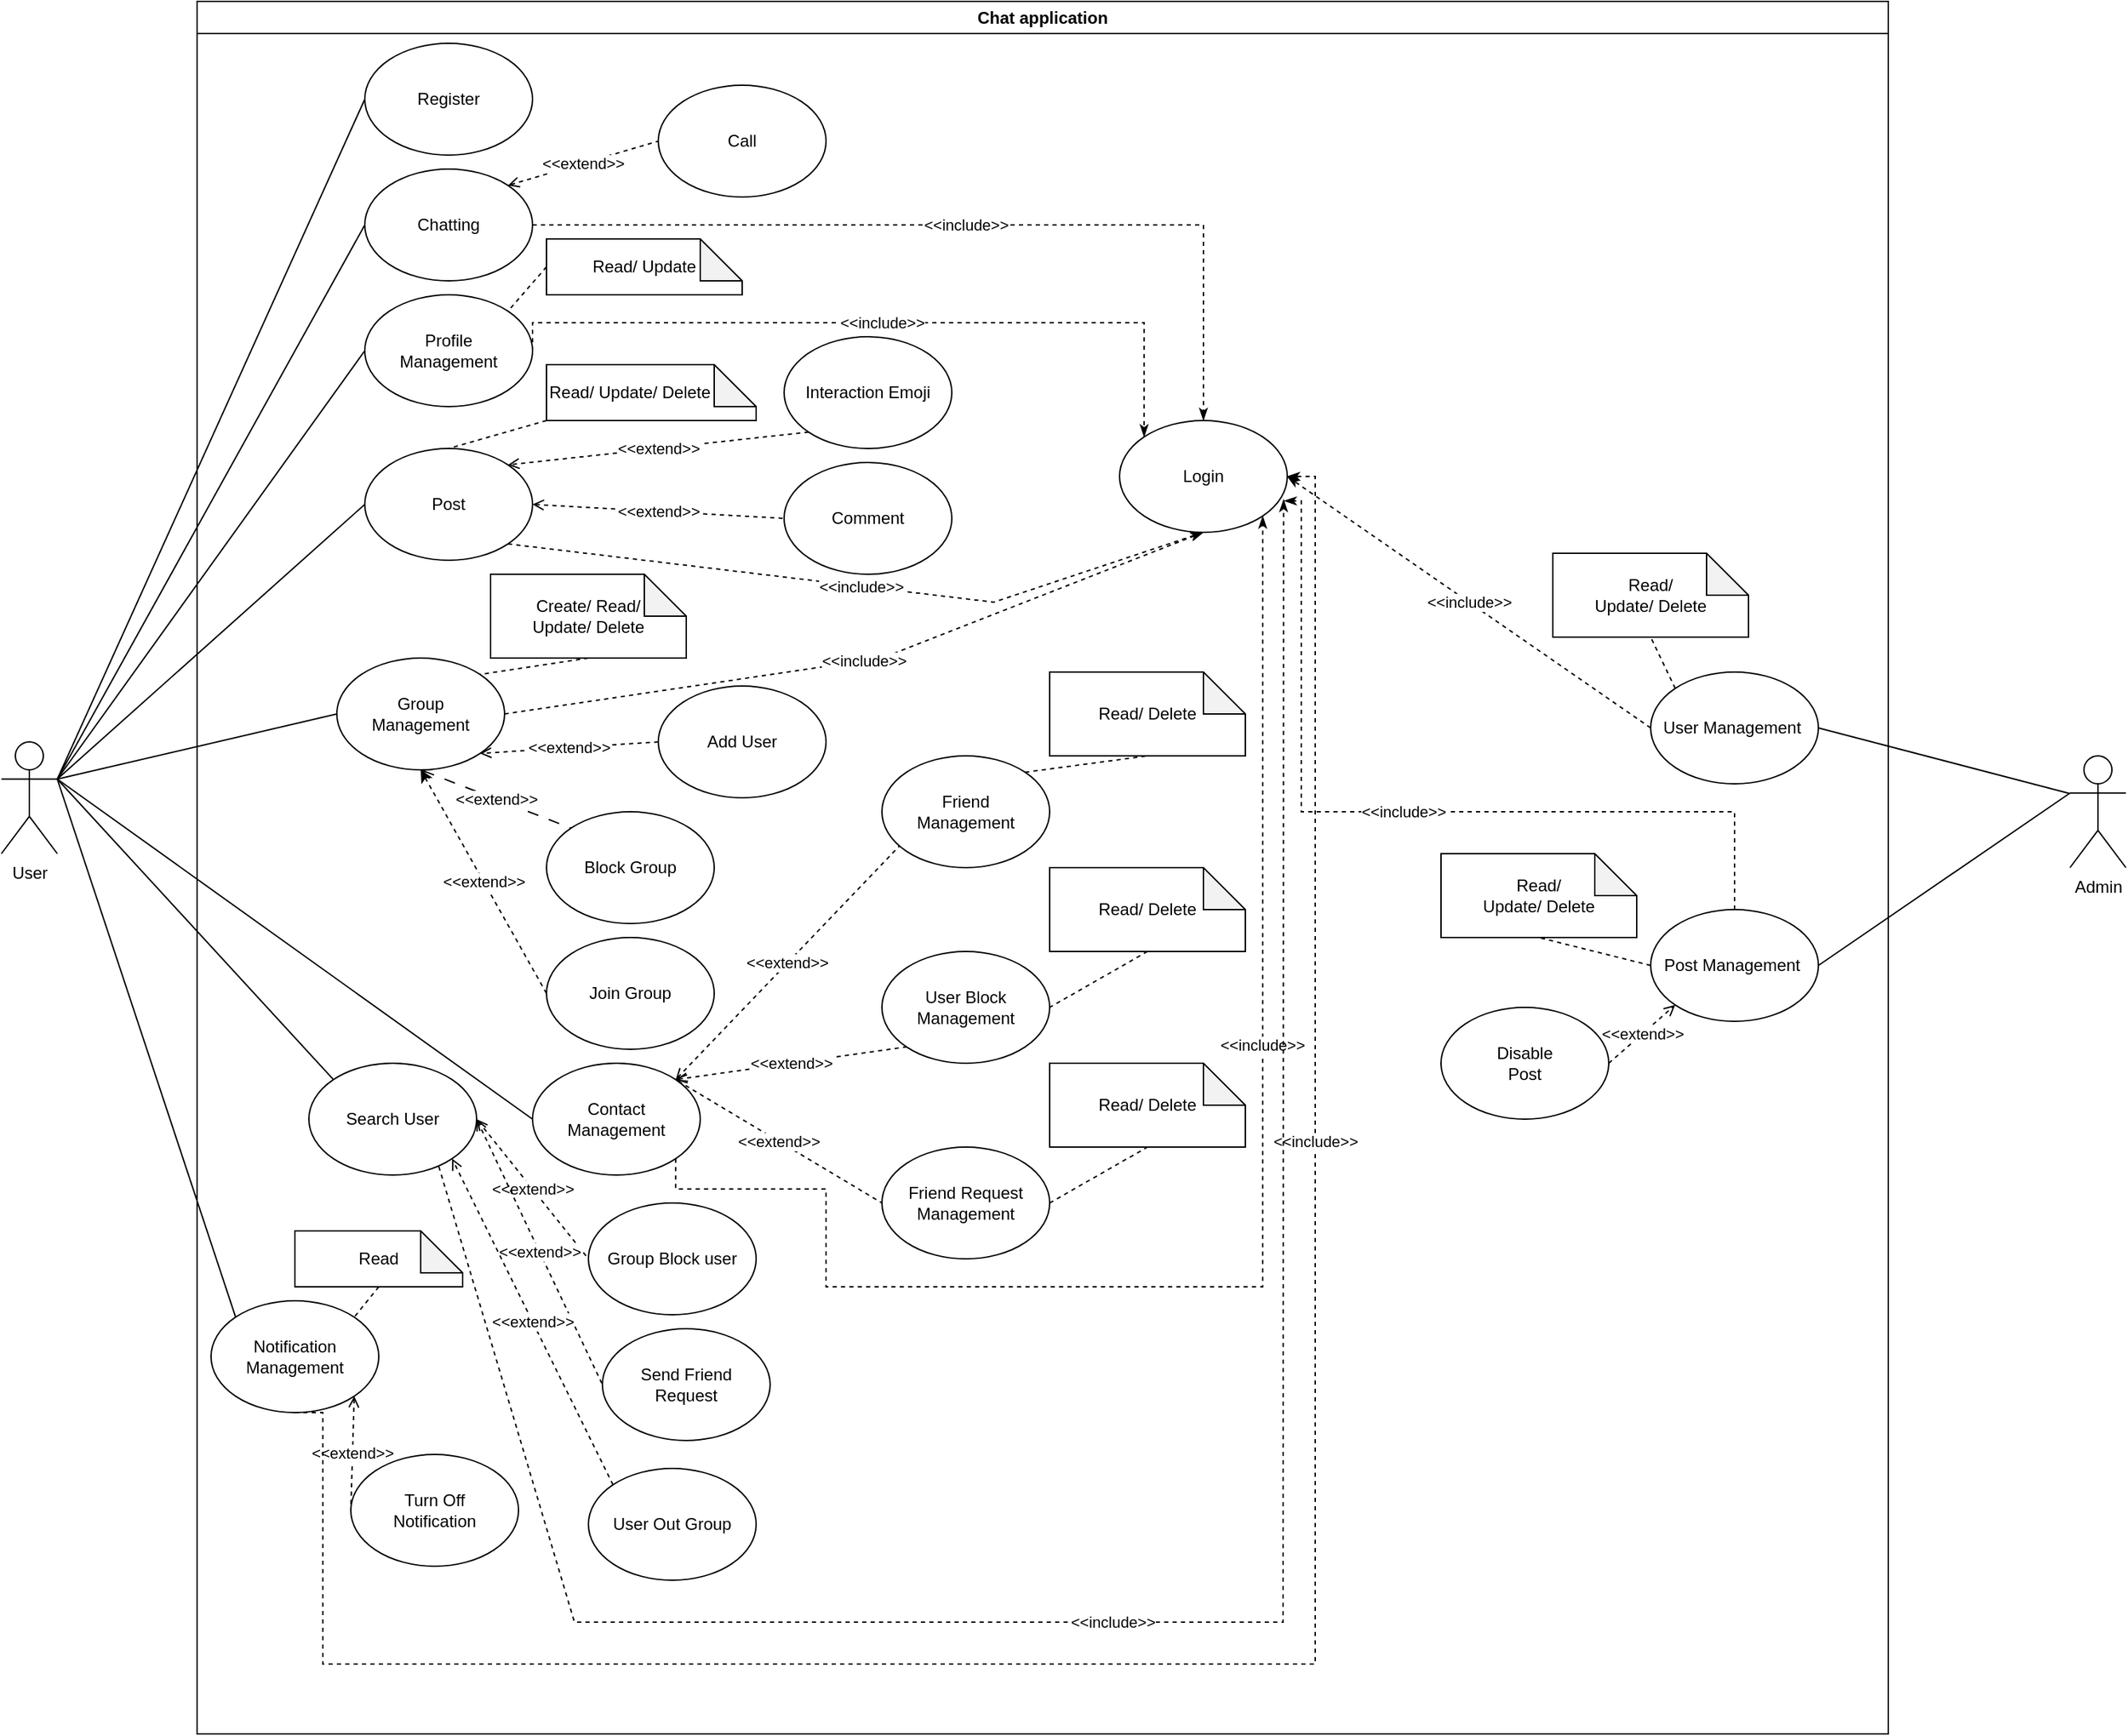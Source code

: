 <mxfile version="24.4.13" type="google" pages="2">
  <diagram name="Page-1" id="Ml2--7Mu3W2QimChdIFb">
    <mxGraphModel grid="1" page="1" gridSize="10" guides="1" tooltips="1" connect="1" arrows="1" fold="1" pageScale="1" pageWidth="1100" pageHeight="850" math="0" shadow="0">
      <root>
        <mxCell id="0" />
        <mxCell id="1" parent="0" />
        <mxCell id="SbagXuu2np0MPi9SbU4o-1" value="Chat application" style="swimlane;whiteSpace=wrap;html=1;" vertex="1" parent="1">
          <mxGeometry x="150" width="1210" height="1240" as="geometry" />
        </mxCell>
        <mxCell id="SbagXuu2np0MPi9SbU4o-50" value="&amp;lt;&amp;lt;include&amp;gt;&amp;gt;" style="edgeStyle=orthogonalEdgeStyle;rounded=0;orthogonalLoop=1;jettySize=auto;html=1;exitX=1;exitY=0.5;exitDx=0;exitDy=0;entryX=0.5;entryY=0;entryDx=0;entryDy=0;endArrow=classicThin;endFill=1;dashed=1;" edge="1" parent="SbagXuu2np0MPi9SbU4o-1" source="SbagXuu2np0MPi9SbU4o-21" target="SbagXuu2np0MPi9SbU4o-22">
          <mxGeometry relative="1" as="geometry">
            <Array as="points">
              <mxPoint x="720" y="160" />
            </Array>
          </mxGeometry>
        </mxCell>
        <mxCell id="hNtI-ByKM4GzrUsuOYWx-9" value="&amp;lt;&amp;lt;extend&amp;gt;&amp;gt;" style="rounded=0;orthogonalLoop=1;jettySize=auto;html=1;exitX=1;exitY=0;exitDx=0;exitDy=0;entryX=0;entryY=0.5;entryDx=0;entryDy=0;dashed=1;startArrow=open;startFill=0;endArrow=none;endFill=0;" edge="1" parent="SbagXuu2np0MPi9SbU4o-1" source="SbagXuu2np0MPi9SbU4o-21" target="hNtI-ByKM4GzrUsuOYWx-8">
          <mxGeometry relative="1" as="geometry" />
        </mxCell>
        <mxCell id="SbagXuu2np0MPi9SbU4o-21" value="Chatting" style="ellipse;whiteSpace=wrap;html=1;" vertex="1" parent="SbagXuu2np0MPi9SbU4o-1">
          <mxGeometry x="120" y="120" width="120" height="80" as="geometry" />
        </mxCell>
        <mxCell id="SbagXuu2np0MPi9SbU4o-22" value="Login" style="ellipse;whiteSpace=wrap;html=1;" vertex="1" parent="SbagXuu2np0MPi9SbU4o-1">
          <mxGeometry x="660" y="300" width="120" height="80" as="geometry" />
        </mxCell>
        <mxCell id="SbagXuu2np0MPi9SbU4o-23" value="Send Friend&lt;div&gt;Request&lt;/div&gt;" style="ellipse;whiteSpace=wrap;html=1;" vertex="1" parent="SbagXuu2np0MPi9SbU4o-1">
          <mxGeometry x="290" y="950" width="120" height="80" as="geometry" />
        </mxCell>
        <mxCell id="SbagXuu2np0MPi9SbU4o-25" value="Register" style="ellipse;whiteSpace=wrap;html=1;" vertex="1" parent="SbagXuu2np0MPi9SbU4o-1">
          <mxGeometry x="120" y="30" width="120" height="80" as="geometry" />
        </mxCell>
        <mxCell id="SbagXuu2np0MPi9SbU4o-35" value="&amp;lt;&amp;lt;extend&amp;gt;&amp;gt;" style="rounded=0;orthogonalLoop=1;jettySize=auto;html=1;exitX=1;exitY=0.5;exitDx=0;exitDy=0;entryX=0;entryY=0.5;entryDx=0;entryDy=0;startArrow=open;startFill=0;endArrow=none;endFill=0;dashed=1;" edge="1" parent="SbagXuu2np0MPi9SbU4o-1" source="SbagXuu2np0MPi9SbU4o-26" target="SbagXuu2np0MPi9SbU4o-27">
          <mxGeometry relative="1" as="geometry" />
        </mxCell>
        <mxCell id="SbagXuu2np0MPi9SbU4o-49" value="&amp;lt;&amp;lt;include&amp;gt;&amp;gt;" style="rounded=0;orthogonalLoop=1;jettySize=auto;html=1;exitX=1;exitY=1;exitDx=0;exitDy=0;entryX=0.5;entryY=1;entryDx=0;entryDy=0;endArrow=classicThin;endFill=1;dashed=1;" edge="1" parent="SbagXuu2np0MPi9SbU4o-1" source="SbagXuu2np0MPi9SbU4o-26" target="SbagXuu2np0MPi9SbU4o-22">
          <mxGeometry relative="1" as="geometry">
            <Array as="points">
              <mxPoint x="570" y="430" />
            </Array>
          </mxGeometry>
        </mxCell>
        <mxCell id="SbagXuu2np0MPi9SbU4o-26" value="Post" style="ellipse;whiteSpace=wrap;html=1;" vertex="1" parent="SbagXuu2np0MPi9SbU4o-1">
          <mxGeometry x="120" y="320" width="120" height="80" as="geometry" />
        </mxCell>
        <mxCell id="SbagXuu2np0MPi9SbU4o-27" value="Comment" style="ellipse;whiteSpace=wrap;html=1;" vertex="1" parent="SbagXuu2np0MPi9SbU4o-1">
          <mxGeometry x="420" y="330" width="120" height="80" as="geometry" />
        </mxCell>
        <mxCell id="SbagXuu2np0MPi9SbU4o-28" value="Group Block user" style="ellipse;whiteSpace=wrap;html=1;" vertex="1" parent="SbagXuu2np0MPi9SbU4o-1">
          <mxGeometry x="280" y="860" width="120" height="80" as="geometry" />
        </mxCell>
        <mxCell id="SbagXuu2np0MPi9SbU4o-36" value="&amp;lt;&amp;lt;extend&amp;gt;&amp;gt;" style="rounded=0;orthogonalLoop=1;jettySize=auto;html=1;exitX=1;exitY=0.5;exitDx=0;exitDy=0;entryX=0;entryY=0.5;entryDx=0;entryDy=0;endArrow=none;endFill=0;startArrow=open;startFill=0;dashed=1;" edge="1" parent="SbagXuu2np0MPi9SbU4o-1" source="SbagXuu2np0MPi9SbU4o-53" target="SbagXuu2np0MPi9SbU4o-28">
          <mxGeometry relative="1" as="geometry" />
        </mxCell>
        <mxCell id="SbagXuu2np0MPi9SbU4o-37" value="&amp;lt;&amp;lt;extend&amp;gt;&amp;gt;" style="rounded=0;orthogonalLoop=1;jettySize=auto;html=1;exitX=1;exitY=0.5;exitDx=0;exitDy=0;entryX=0;entryY=0.5;entryDx=0;entryDy=0;endArrow=none;endFill=0;dashed=1;startArrow=open;startFill=0;" edge="1" parent="SbagXuu2np0MPi9SbU4o-1" source="SbagXuu2np0MPi9SbU4o-53" target="SbagXuu2np0MPi9SbU4o-23">
          <mxGeometry relative="1" as="geometry" />
        </mxCell>
        <mxCell id="hNtI-ByKM4GzrUsuOYWx-21" value="&amp;lt;&amp;lt;extend&amp;gt;&amp;gt;" style="rounded=0;orthogonalLoop=1;jettySize=auto;html=1;exitX=1;exitY=0;exitDx=0;exitDy=0;entryX=0;entryY=0.5;entryDx=0;entryDy=0;dashed=1;endArrow=none;endFill=0;startArrow=open;startFill=0;" edge="1" parent="SbagXuu2np0MPi9SbU4o-1" source="SbagXuu2np0MPi9SbU4o-29" target="hNtI-ByKM4GzrUsuOYWx-2">
          <mxGeometry relative="1" as="geometry" />
        </mxCell>
        <mxCell id="hNtI-ByKM4GzrUsuOYWx-22" value="&amp;lt;&amp;lt;extend&amp;gt;&amp;gt;" style="rounded=0;orthogonalLoop=1;jettySize=auto;html=1;exitX=1;exitY=0;exitDx=0;exitDy=0;entryX=0;entryY=1;entryDx=0;entryDy=0;endArrow=none;endFill=0;dashed=1;startArrow=open;startFill=0;" edge="1" parent="SbagXuu2np0MPi9SbU4o-1" source="SbagXuu2np0MPi9SbU4o-29" target="hNtI-ByKM4GzrUsuOYWx-3">
          <mxGeometry relative="1" as="geometry" />
        </mxCell>
        <mxCell id="hNtI-ByKM4GzrUsuOYWx-37" value="&amp;lt;&amp;lt;include&amp;gt;&amp;gt;" style="edgeStyle=orthogonalEdgeStyle;rounded=0;orthogonalLoop=1;jettySize=auto;html=1;exitX=1;exitY=1;exitDx=0;exitDy=0;entryX=1;entryY=1;entryDx=0;entryDy=0;dashed=1;endArrow=classicThin;endFill=1;" edge="1" parent="SbagXuu2np0MPi9SbU4o-1" source="SbagXuu2np0MPi9SbU4o-29" target="SbagXuu2np0MPi9SbU4o-22">
          <mxGeometry x="0.287" relative="1" as="geometry">
            <Array as="points">
              <mxPoint x="342" y="850" />
              <mxPoint x="450" y="850" />
              <mxPoint x="450" y="920" />
              <mxPoint x="762" y="920" />
            </Array>
            <mxPoint as="offset" />
          </mxGeometry>
        </mxCell>
        <mxCell id="SbagXuu2np0MPi9SbU4o-29" value="Contact&lt;div&gt;Management&lt;/div&gt;" style="ellipse;whiteSpace=wrap;html=1;" vertex="1" parent="SbagXuu2np0MPi9SbU4o-1">
          <mxGeometry x="240" y="760" width="120" height="80" as="geometry" />
        </mxCell>
        <mxCell id="SbagXuu2np0MPi9SbU4o-39" value="&amp;lt;&amp;lt;extend&amp;gt;&amp;gt;" style="rounded=0;orthogonalLoop=1;jettySize=auto;html=1;exitX=0;exitY=1;exitDx=0;exitDy=0;entryX=1;entryY=0;entryDx=0;entryDy=0;startArrow=none;startFill=0;endArrow=open;endFill=0;dashed=1;" edge="1" parent="SbagXuu2np0MPi9SbU4o-1" source="SbagXuu2np0MPi9SbU4o-38" target="SbagXuu2np0MPi9SbU4o-26">
          <mxGeometry relative="1" as="geometry" />
        </mxCell>
        <mxCell id="SbagXuu2np0MPi9SbU4o-38" value="Interaction Emoji" style="ellipse;whiteSpace=wrap;html=1;" vertex="1" parent="SbagXuu2np0MPi9SbU4o-1">
          <mxGeometry x="420" y="240" width="120" height="80" as="geometry" />
        </mxCell>
        <mxCell id="SbagXuu2np0MPi9SbU4o-51" value="&amp;lt;&amp;lt;include&amp;gt;&amp;gt;" style="edgeStyle=orthogonalEdgeStyle;rounded=0;orthogonalLoop=1;jettySize=auto;html=1;exitX=1;exitY=0.5;exitDx=0;exitDy=0;entryX=0;entryY=0;entryDx=0;entryDy=0;dashed=1;endArrow=classicThin;endFill=1;" edge="1" parent="SbagXuu2np0MPi9SbU4o-1" source="SbagXuu2np0MPi9SbU4o-42" target="SbagXuu2np0MPi9SbU4o-22">
          <mxGeometry relative="1" as="geometry">
            <Array as="points">
              <mxPoint x="240" y="230" />
              <mxPoint x="678" y="230" />
            </Array>
          </mxGeometry>
        </mxCell>
        <mxCell id="SbagXuu2np0MPi9SbU4o-42" value="&lt;div&gt;Profile&lt;/div&gt;&lt;div&gt;Management&lt;/div&gt;" style="ellipse;whiteSpace=wrap;html=1;" vertex="1" parent="SbagXuu2np0MPi9SbU4o-1">
          <mxGeometry x="120" y="210" width="120" height="80" as="geometry" />
        </mxCell>
        <mxCell id="SbagXuu2np0MPi9SbU4o-53" value="Search User" style="ellipse;whiteSpace=wrap;html=1;" vertex="1" parent="SbagXuu2np0MPi9SbU4o-1">
          <mxGeometry x="80" y="760" width="120" height="80" as="geometry" />
        </mxCell>
        <mxCell id="SbagXuu2np0MPi9SbU4o-68" value="&amp;lt;&amp;lt;extend&amp;gt;&amp;gt;" style="rounded=0;orthogonalLoop=1;jettySize=auto;html=1;exitX=0.5;exitY=1;exitDx=0;exitDy=0;entryX=0;entryY=0;entryDx=0;entryDy=0;dashed=1;dashPattern=8 8;endArrow=none;endFill=0;startArrow=open;startFill=0;" edge="1" parent="SbagXuu2np0MPi9SbU4o-1" source="SbagXuu2np0MPi9SbU4o-62" target="SbagXuu2np0MPi9SbU4o-65">
          <mxGeometry relative="1" as="geometry" />
        </mxCell>
        <mxCell id="hNtI-ByKM4GzrUsuOYWx-36" value="&amp;lt;&amp;lt;include&amp;gt;&amp;gt;" style="rounded=0;orthogonalLoop=1;jettySize=auto;html=1;exitX=1;exitY=0.5;exitDx=0;exitDy=0;entryX=0.5;entryY=1;entryDx=0;entryDy=0;dashed=1;endArrow=classicThin;endFill=1;" edge="1" parent="SbagXuu2np0MPi9SbU4o-1" source="SbagXuu2np0MPi9SbU4o-62" target="SbagXuu2np0MPi9SbU4o-22">
          <mxGeometry relative="1" as="geometry">
            <Array as="points">
              <mxPoint x="490" y="470" />
            </Array>
          </mxGeometry>
        </mxCell>
        <mxCell id="SbagXuu2np0MPi9SbU4o-62" value="Group&lt;div&gt;Management&lt;/div&gt;" style="ellipse;whiteSpace=wrap;html=1;" vertex="1" parent="SbagXuu2np0MPi9SbU4o-1">
          <mxGeometry x="100" y="470" width="120" height="80" as="geometry" />
        </mxCell>
        <mxCell id="SbagXuu2np0MPi9SbU4o-65" value="Block Group" style="ellipse;whiteSpace=wrap;html=1;" vertex="1" parent="SbagXuu2np0MPi9SbU4o-1">
          <mxGeometry x="250" y="580" width="120" height="80" as="geometry" />
        </mxCell>
        <mxCell id="hNtI-ByKM4GzrUsuOYWx-1" value="Friend&lt;div&gt;Management&lt;/div&gt;" style="ellipse;whiteSpace=wrap;html=1;" vertex="1" parent="SbagXuu2np0MPi9SbU4o-1">
          <mxGeometry x="490" y="540" width="120" height="80" as="geometry" />
        </mxCell>
        <mxCell id="hNtI-ByKM4GzrUsuOYWx-2" value="Friend Request&lt;div&gt;Management&lt;/div&gt;" style="ellipse;whiteSpace=wrap;html=1;" vertex="1" parent="SbagXuu2np0MPi9SbU4o-1">
          <mxGeometry x="490" y="820" width="120" height="80" as="geometry" />
        </mxCell>
        <mxCell id="hNtI-ByKM4GzrUsuOYWx-3" value="User Block&lt;div&gt;Management&lt;/div&gt;" style="ellipse;whiteSpace=wrap;html=1;" vertex="1" parent="SbagXuu2np0MPi9SbU4o-1">
          <mxGeometry x="490" y="680" width="120" height="80" as="geometry" />
        </mxCell>
        <mxCell id="hNtI-ByKM4GzrUsuOYWx-5" value="&amp;lt;&amp;lt;extend&amp;gt;&amp;gt;" style="rounded=0;orthogonalLoop=1;jettySize=auto;html=1;exitX=0;exitY=0.5;exitDx=0;exitDy=0;entryX=1;entryY=1;entryDx=0;entryDy=0;endArrow=open;endFill=0;dashed=1;" edge="1" parent="SbagXuu2np0MPi9SbU4o-1" source="hNtI-ByKM4GzrUsuOYWx-4" target="SbagXuu2np0MPi9SbU4o-62">
          <mxGeometry relative="1" as="geometry" />
        </mxCell>
        <mxCell id="hNtI-ByKM4GzrUsuOYWx-4" value="Add User" style="ellipse;whiteSpace=wrap;html=1;" vertex="1" parent="SbagXuu2np0MPi9SbU4o-1">
          <mxGeometry x="330" y="490" width="120" height="80" as="geometry" />
        </mxCell>
        <mxCell id="hNtI-ByKM4GzrUsuOYWx-7" style="rounded=0;orthogonalLoop=1;jettySize=auto;html=1;exitX=0.5;exitY=1;exitDx=0;exitDy=0;exitPerimeter=0;entryX=1;entryY=0;entryDx=0;entryDy=0;endArrow=none;endFill=0;dashed=1;" edge="1" parent="SbagXuu2np0MPi9SbU4o-1" source="hNtI-ByKM4GzrUsuOYWx-6" target="SbagXuu2np0MPi9SbU4o-62">
          <mxGeometry relative="1" as="geometry" />
        </mxCell>
        <mxCell id="hNtI-ByKM4GzrUsuOYWx-6" value="Create/ Read/&lt;div&gt;Update/ Delete&lt;/div&gt;" style="shape=note;whiteSpace=wrap;html=1;backgroundOutline=1;darkOpacity=0.05;" vertex="1" parent="SbagXuu2np0MPi9SbU4o-1">
          <mxGeometry x="210" y="410" width="140" height="60" as="geometry" />
        </mxCell>
        <mxCell id="hNtI-ByKM4GzrUsuOYWx-8" value="Call" style="ellipse;whiteSpace=wrap;html=1;" vertex="1" parent="SbagXuu2np0MPi9SbU4o-1">
          <mxGeometry x="330" y="60" width="120" height="80" as="geometry" />
        </mxCell>
        <mxCell id="hNtI-ByKM4GzrUsuOYWx-11" value="&amp;lt;&amp;lt;extend&amp;gt;&amp;gt;" style="rounded=0;orthogonalLoop=1;jettySize=auto;html=1;exitX=0;exitY=0.5;exitDx=0;exitDy=0;entryX=0.5;entryY=1;entryDx=0;entryDy=0;dashed=1;" edge="1" parent="SbagXuu2np0MPi9SbU4o-1" source="hNtI-ByKM4GzrUsuOYWx-10" target="SbagXuu2np0MPi9SbU4o-62">
          <mxGeometry relative="1" as="geometry" />
        </mxCell>
        <mxCell id="hNtI-ByKM4GzrUsuOYWx-10" value="Join Group" style="ellipse;whiteSpace=wrap;html=1;" vertex="1" parent="SbagXuu2np0MPi9SbU4o-1">
          <mxGeometry x="250" y="670" width="120" height="80" as="geometry" />
        </mxCell>
        <mxCell id="hNtI-ByKM4GzrUsuOYWx-25" value="&amp;lt;&amp;lt;extend&amp;gt;&amp;gt;" style="rounded=0;orthogonalLoop=1;jettySize=auto;html=1;exitX=1;exitY=1;exitDx=0;exitDy=0;entryX=0;entryY=0.5;entryDx=0;entryDy=0;dashed=1;endArrow=none;endFill=0;startArrow=open;startFill=0;" edge="1" parent="SbagXuu2np0MPi9SbU4o-1" source="hNtI-ByKM4GzrUsuOYWx-14" target="hNtI-ByKM4GzrUsuOYWx-20">
          <mxGeometry relative="1" as="geometry" />
        </mxCell>
        <mxCell id="hNtI-ByKM4GzrUsuOYWx-38" value="&amp;lt;&amp;lt;include&amp;gt;&amp;gt;" style="edgeStyle=orthogonalEdgeStyle;rounded=0;orthogonalLoop=1;jettySize=auto;html=1;exitX=0.5;exitY=1;exitDx=0;exitDy=0;entryX=1;entryY=0.5;entryDx=0;entryDy=0;dashed=1;endArrow=classicThin;endFill=1;" edge="1" parent="SbagXuu2np0MPi9SbU4o-1" source="hNtI-ByKM4GzrUsuOYWx-14" target="SbagXuu2np0MPi9SbU4o-22">
          <mxGeometry x="0.443" relative="1" as="geometry">
            <Array as="points">
              <mxPoint x="90" y="1010" />
              <mxPoint x="90" y="1190" />
              <mxPoint x="800" y="1190" />
              <mxPoint x="800" y="340" />
            </Array>
            <mxPoint as="offset" />
          </mxGeometry>
        </mxCell>
        <mxCell id="hNtI-ByKM4GzrUsuOYWx-14" value="&lt;div&gt;Notification Management&lt;/div&gt;" style="ellipse;whiteSpace=wrap;html=1;" vertex="1" parent="SbagXuu2np0MPi9SbU4o-1">
          <mxGeometry x="10" y="930" width="120" height="80" as="geometry" />
        </mxCell>
        <mxCell id="hNtI-ByKM4GzrUsuOYWx-17" style="rounded=0;orthogonalLoop=1;jettySize=auto;html=1;exitX=0;exitY=1;exitDx=0;exitDy=0;exitPerimeter=0;entryX=0.5;entryY=0;entryDx=0;entryDy=0;dashed=1;endArrow=none;endFill=0;" edge="1" parent="SbagXuu2np0MPi9SbU4o-1" source="hNtI-ByKM4GzrUsuOYWx-16" target="SbagXuu2np0MPi9SbU4o-26">
          <mxGeometry relative="1" as="geometry" />
        </mxCell>
        <mxCell id="hNtI-ByKM4GzrUsuOYWx-16" value="Read/&amp;nbsp;&lt;span style=&quot;background-color: initial;&quot;&gt;Update/ Delete&lt;/span&gt;" style="shape=note;whiteSpace=wrap;html=1;backgroundOutline=1;darkOpacity=0.05;align=left;" vertex="1" parent="SbagXuu2np0MPi9SbU4o-1">
          <mxGeometry x="250" y="260" width="150" height="40" as="geometry" />
        </mxCell>
        <mxCell id="hNtI-ByKM4GzrUsuOYWx-19" style="rounded=0;orthogonalLoop=1;jettySize=auto;html=1;exitX=0;exitY=0.5;exitDx=0;exitDy=0;exitPerimeter=0;entryX=1;entryY=0;entryDx=0;entryDy=0;dashed=1;endArrow=none;endFill=0;" edge="1" parent="SbagXuu2np0MPi9SbU4o-1" source="hNtI-ByKM4GzrUsuOYWx-18" target="SbagXuu2np0MPi9SbU4o-42">
          <mxGeometry relative="1" as="geometry" />
        </mxCell>
        <mxCell id="hNtI-ByKM4GzrUsuOYWx-18" value="Read/&amp;nbsp;&lt;span style=&quot;background-color: initial;&quot;&gt;Update&lt;/span&gt;" style="shape=note;whiteSpace=wrap;html=1;backgroundOutline=1;darkOpacity=0.05;" vertex="1" parent="SbagXuu2np0MPi9SbU4o-1">
          <mxGeometry x="250" y="170" width="140" height="40" as="geometry" />
        </mxCell>
        <mxCell id="hNtI-ByKM4GzrUsuOYWx-20" value="&lt;div&gt;Turn Off&lt;/div&gt;&lt;div&gt;Notification&lt;/div&gt;" style="ellipse;whiteSpace=wrap;html=1;" vertex="1" parent="SbagXuu2np0MPi9SbU4o-1">
          <mxGeometry x="110" y="1040" width="120" height="80" as="geometry" />
        </mxCell>
        <mxCell id="hNtI-ByKM4GzrUsuOYWx-23" value="&amp;lt;&amp;lt;extend&amp;gt;&amp;gt;" style="rounded=0;orthogonalLoop=1;jettySize=auto;html=1;exitX=1;exitY=0;exitDx=0;exitDy=0;entryX=0.103;entryY=0.808;entryDx=0;entryDy=0;entryPerimeter=0;dashed=1;endArrow=none;endFill=0;startArrow=open;startFill=0;" edge="1" parent="SbagXuu2np0MPi9SbU4o-1" source="SbagXuu2np0MPi9SbU4o-29" target="hNtI-ByKM4GzrUsuOYWx-1">
          <mxGeometry relative="1" as="geometry" />
        </mxCell>
        <mxCell id="hNtI-ByKM4GzrUsuOYWx-26" style="rounded=0;orthogonalLoop=1;jettySize=auto;html=1;exitX=0.5;exitY=1;exitDx=0;exitDy=0;exitPerimeter=0;entryX=1;entryY=0;entryDx=0;entryDy=0;dashed=1;endArrow=none;endFill=0;" edge="1" parent="SbagXuu2np0MPi9SbU4o-1" source="hNtI-ByKM4GzrUsuOYWx-24" target="hNtI-ByKM4GzrUsuOYWx-14">
          <mxGeometry relative="1" as="geometry" />
        </mxCell>
        <mxCell id="hNtI-ByKM4GzrUsuOYWx-24" value="Read" style="shape=note;whiteSpace=wrap;html=1;backgroundOutline=1;darkOpacity=0.05;" vertex="1" parent="SbagXuu2np0MPi9SbU4o-1">
          <mxGeometry x="70" y="880" width="120" height="40" as="geometry" />
        </mxCell>
        <mxCell id="hNtI-ByKM4GzrUsuOYWx-28" value="Read/&amp;nbsp;&lt;span style=&quot;background-color: initial;&quot;&gt;Delete&lt;/span&gt;" style="shape=note;whiteSpace=wrap;html=1;backgroundOutline=1;darkOpacity=0.05;" vertex="1" parent="SbagXuu2np0MPi9SbU4o-1">
          <mxGeometry x="610" y="480" width="140" height="60" as="geometry" />
        </mxCell>
        <mxCell id="hNtI-ByKM4GzrUsuOYWx-29" style="rounded=0;orthogonalLoop=1;jettySize=auto;html=1;exitX=1;exitY=0;exitDx=0;exitDy=0;entryX=0.5;entryY=1;entryDx=0;entryDy=0;entryPerimeter=0;dashed=1;endArrow=none;endFill=0;" edge="1" parent="SbagXuu2np0MPi9SbU4o-1" source="hNtI-ByKM4GzrUsuOYWx-1" target="hNtI-ByKM4GzrUsuOYWx-28">
          <mxGeometry relative="1" as="geometry" />
        </mxCell>
        <mxCell id="hNtI-ByKM4GzrUsuOYWx-31" style="rounded=0;orthogonalLoop=1;jettySize=auto;html=1;exitX=0.5;exitY=1;exitDx=0;exitDy=0;exitPerimeter=0;entryX=1;entryY=0.5;entryDx=0;entryDy=0;dashed=1;endArrow=none;endFill=0;" edge="1" parent="SbagXuu2np0MPi9SbU4o-1" source="hNtI-ByKM4GzrUsuOYWx-30" target="hNtI-ByKM4GzrUsuOYWx-3">
          <mxGeometry relative="1" as="geometry" />
        </mxCell>
        <mxCell id="hNtI-ByKM4GzrUsuOYWx-30" value="Read/&amp;nbsp;&lt;span style=&quot;background-color: initial;&quot;&gt;Delete&lt;/span&gt;" style="shape=note;whiteSpace=wrap;html=1;backgroundOutline=1;darkOpacity=0.05;" vertex="1" parent="SbagXuu2np0MPi9SbU4o-1">
          <mxGeometry x="610" y="620" width="140" height="60" as="geometry" />
        </mxCell>
        <mxCell id="hNtI-ByKM4GzrUsuOYWx-32" value="Read/&amp;nbsp;&lt;span style=&quot;background-color: initial;&quot;&gt;Delete&lt;/span&gt;" style="shape=note;whiteSpace=wrap;html=1;backgroundOutline=1;darkOpacity=0.05;" vertex="1" parent="SbagXuu2np0MPi9SbU4o-1">
          <mxGeometry x="610" y="760" width="140" height="60" as="geometry" />
        </mxCell>
        <mxCell id="hNtI-ByKM4GzrUsuOYWx-33" style="rounded=0;orthogonalLoop=1;jettySize=auto;html=1;exitX=1;exitY=0.5;exitDx=0;exitDy=0;entryX=0.5;entryY=1;entryDx=0;entryDy=0;entryPerimeter=0;dashed=1;endArrow=none;endFill=0;" edge="1" parent="SbagXuu2np0MPi9SbU4o-1" source="hNtI-ByKM4GzrUsuOYWx-2" target="hNtI-ByKM4GzrUsuOYWx-32">
          <mxGeometry relative="1" as="geometry" />
        </mxCell>
        <mxCell id="hNtI-ByKM4GzrUsuOYWx-40" value="&amp;lt;&amp;lt;include&amp;gt;&amp;gt;" style="rounded=0;orthogonalLoop=1;jettySize=auto;html=1;exitX=0.775;exitY=0.925;exitDx=0;exitDy=0;entryX=0.978;entryY=0.705;entryDx=0;entryDy=0;entryPerimeter=0;elbow=vertical;dashed=1;endArrow=classicThin;endFill=1;exitPerimeter=0;" edge="1" parent="SbagXuu2np0MPi9SbU4o-1" source="SbagXuu2np0MPi9SbU4o-53" target="SbagXuu2np0MPi9SbU4o-22">
          <mxGeometry x="-0.121" relative="1" as="geometry">
            <Array as="points">
              <mxPoint x="270" y="1160" />
              <mxPoint x="777" y="1160" />
            </Array>
            <mxPoint as="offset" />
          </mxGeometry>
        </mxCell>
        <mxCell id="hNtI-ByKM4GzrUsuOYWx-54" value="&amp;lt;&amp;lt;include&amp;gt;&amp;gt;" style="rounded=0;orthogonalLoop=1;jettySize=auto;html=1;exitX=0;exitY=0.5;exitDx=0;exitDy=0;entryX=1;entryY=0.5;entryDx=0;entryDy=0;dashed=1;endArrow=classicThin;endFill=1;" edge="1" parent="SbagXuu2np0MPi9SbU4o-1" source="hNtI-ByKM4GzrUsuOYWx-43" target="SbagXuu2np0MPi9SbU4o-22">
          <mxGeometry relative="1" as="geometry" />
        </mxCell>
        <mxCell id="hNtI-ByKM4GzrUsuOYWx-43" value="User Management&amp;nbsp;" style="ellipse;whiteSpace=wrap;html=1;" vertex="1" parent="SbagXuu2np0MPi9SbU4o-1">
          <mxGeometry x="1040" y="480" width="120" height="80" as="geometry" />
        </mxCell>
        <mxCell id="hNtI-ByKM4GzrUsuOYWx-44" value="Post Management&amp;nbsp;" style="ellipse;whiteSpace=wrap;html=1;" vertex="1" parent="SbagXuu2np0MPi9SbU4o-1">
          <mxGeometry x="1040" y="650" width="120" height="80" as="geometry" />
        </mxCell>
        <mxCell id="hNtI-ByKM4GzrUsuOYWx-45" value="Read/&lt;div&gt;Update/ Delete&lt;/div&gt;" style="shape=note;whiteSpace=wrap;html=1;backgroundOutline=1;darkOpacity=0.05;" vertex="1" parent="SbagXuu2np0MPi9SbU4o-1">
          <mxGeometry x="890" y="610" width="140" height="60" as="geometry" />
        </mxCell>
        <mxCell id="hNtI-ByKM4GzrUsuOYWx-46" style="rounded=0;orthogonalLoop=1;jettySize=auto;html=1;exitX=0;exitY=0.5;exitDx=0;exitDy=0;entryX=0.5;entryY=1;entryDx=0;entryDy=0;entryPerimeter=0;dashed=1;endArrow=none;endFill=0;" edge="1" parent="SbagXuu2np0MPi9SbU4o-1" source="hNtI-ByKM4GzrUsuOYWx-44" target="hNtI-ByKM4GzrUsuOYWx-45">
          <mxGeometry relative="1" as="geometry" />
        </mxCell>
        <mxCell id="hNtI-ByKM4GzrUsuOYWx-48" value="&amp;lt;&amp;lt;extend&amp;gt;&amp;gt;" style="rounded=0;orthogonalLoop=1;jettySize=auto;html=1;exitX=1;exitY=0.5;exitDx=0;exitDy=0;entryX=0;entryY=1;entryDx=0;entryDy=0;startArrow=none;startFill=0;endArrow=open;endFill=0;dashed=1;" edge="1" parent="SbagXuu2np0MPi9SbU4o-1" source="hNtI-ByKM4GzrUsuOYWx-47" target="hNtI-ByKM4GzrUsuOYWx-44">
          <mxGeometry relative="1" as="geometry" />
        </mxCell>
        <mxCell id="hNtI-ByKM4GzrUsuOYWx-47" value="Disable&lt;div&gt;Post&lt;/div&gt;" style="ellipse;whiteSpace=wrap;html=1;" vertex="1" parent="SbagXuu2np0MPi9SbU4o-1">
          <mxGeometry x="890" y="720" width="120" height="80" as="geometry" />
        </mxCell>
        <mxCell id="hNtI-ByKM4GzrUsuOYWx-49" value="Read/&lt;div&gt;Update/ Delete&lt;/div&gt;" style="shape=note;whiteSpace=wrap;html=1;backgroundOutline=1;darkOpacity=0.05;" vertex="1" parent="SbagXuu2np0MPi9SbU4o-1">
          <mxGeometry x="970" y="395" width="140" height="60" as="geometry" />
        </mxCell>
        <mxCell id="hNtI-ByKM4GzrUsuOYWx-50" style="rounded=0;orthogonalLoop=1;jettySize=auto;html=1;exitX=0;exitY=0;exitDx=0;exitDy=0;entryX=0.5;entryY=1;entryDx=0;entryDy=0;entryPerimeter=0;endArrow=none;endFill=0;dashed=1;" edge="1" parent="SbagXuu2np0MPi9SbU4o-1" source="hNtI-ByKM4GzrUsuOYWx-43" target="hNtI-ByKM4GzrUsuOYWx-49">
          <mxGeometry relative="1" as="geometry" />
        </mxCell>
        <mxCell id="hNtI-ByKM4GzrUsuOYWx-53" value="&amp;lt;&amp;lt;include&amp;gt;&amp;gt;" style="edgeStyle=orthogonalEdgeStyle;rounded=0;orthogonalLoop=1;jettySize=auto;html=1;exitX=0.5;exitY=0;exitDx=0;exitDy=0;entryX=0.981;entryY=0.719;entryDx=0;entryDy=0;entryPerimeter=0;endArrow=classicThin;endFill=1;dashed=1;" edge="1" parent="SbagXuu2np0MPi9SbU4o-1" source="hNtI-ByKM4GzrUsuOYWx-44" target="SbagXuu2np0MPi9SbU4o-22">
          <mxGeometry relative="1" as="geometry">
            <Array as="points">
              <mxPoint x="1100" y="580" />
              <mxPoint x="790" y="580" />
              <mxPoint x="790" y="358" />
            </Array>
          </mxGeometry>
        </mxCell>
        <mxCell id="LUDOWmtmK37fSjG7q1CI-3" value="&amp;lt;&amp;lt;extend&amp;gt;&amp;gt;" style="rounded=0;orthogonalLoop=1;jettySize=auto;html=1;exitX=0;exitY=0;exitDx=0;exitDy=0;entryX=1;entryY=1;entryDx=0;entryDy=0;dashed=1;endArrow=open;endFill=0;" edge="1" parent="SbagXuu2np0MPi9SbU4o-1" source="LUDOWmtmK37fSjG7q1CI-2" target="SbagXuu2np0MPi9SbU4o-53">
          <mxGeometry relative="1" as="geometry" />
        </mxCell>
        <mxCell id="LUDOWmtmK37fSjG7q1CI-2" value="User Out Group" style="ellipse;whiteSpace=wrap;html=1;" vertex="1" parent="SbagXuu2np0MPi9SbU4o-1">
          <mxGeometry x="280" y="1050" width="120" height="80" as="geometry" />
        </mxCell>
        <mxCell id="SbagXuu2np0MPi9SbU4o-30" style="rounded=0;orthogonalLoop=1;jettySize=auto;html=1;exitX=1;exitY=0.333;exitDx=0;exitDy=0;exitPerimeter=0;entryX=0;entryY=0.5;entryDx=0;entryDy=0;endArrow=none;endFill=0;" edge="1" parent="1" source="SbagXuu2np0MPi9SbU4o-2" target="SbagXuu2np0MPi9SbU4o-25">
          <mxGeometry relative="1" as="geometry" />
        </mxCell>
        <mxCell id="SbagXuu2np0MPi9SbU4o-31" style="rounded=0;orthogonalLoop=1;jettySize=auto;html=1;exitX=1;exitY=0.333;exitDx=0;exitDy=0;exitPerimeter=0;entryX=0;entryY=0.5;entryDx=0;entryDy=0;endArrow=none;endFill=0;" edge="1" parent="1" source="SbagXuu2np0MPi9SbU4o-2" target="SbagXuu2np0MPi9SbU4o-21">
          <mxGeometry relative="1" as="geometry" />
        </mxCell>
        <mxCell id="SbagXuu2np0MPi9SbU4o-32" style="rounded=0;orthogonalLoop=1;jettySize=auto;html=1;exitX=1;exitY=0.333;exitDx=0;exitDy=0;exitPerimeter=0;entryX=0;entryY=0.5;entryDx=0;entryDy=0;endArrow=none;endFill=0;" edge="1" parent="1" source="SbagXuu2np0MPi9SbU4o-2" target="SbagXuu2np0MPi9SbU4o-26">
          <mxGeometry relative="1" as="geometry" />
        </mxCell>
        <mxCell id="SbagXuu2np0MPi9SbU4o-34" style="rounded=0;orthogonalLoop=1;jettySize=auto;html=1;exitX=1;exitY=0.333;exitDx=0;exitDy=0;exitPerimeter=0;entryX=0;entryY=0.5;entryDx=0;entryDy=0;endArrow=none;endFill=0;" edge="1" parent="1" source="SbagXuu2np0MPi9SbU4o-2" target="SbagXuu2np0MPi9SbU4o-29">
          <mxGeometry relative="1" as="geometry" />
        </mxCell>
        <mxCell id="SbagXuu2np0MPi9SbU4o-43" style="rounded=0;orthogonalLoop=1;jettySize=auto;html=1;exitX=1;exitY=0.333;exitDx=0;exitDy=0;exitPerimeter=0;entryX=0;entryY=0.5;entryDx=0;entryDy=0;endArrow=none;endFill=0;" edge="1" parent="1" source="SbagXuu2np0MPi9SbU4o-2" target="SbagXuu2np0MPi9SbU4o-42">
          <mxGeometry relative="1" as="geometry" />
        </mxCell>
        <mxCell id="SbagXuu2np0MPi9SbU4o-69" style="rounded=0;orthogonalLoop=1;jettySize=auto;html=1;exitX=1;exitY=0.333;exitDx=0;exitDy=0;exitPerimeter=0;entryX=0;entryY=0.5;entryDx=0;entryDy=0;endArrow=none;endFill=0;" edge="1" parent="1" source="SbagXuu2np0MPi9SbU4o-2" target="SbagXuu2np0MPi9SbU4o-62">
          <mxGeometry relative="1" as="geometry" />
        </mxCell>
        <mxCell id="SbagXuu2np0MPi9SbU4o-2" value="User" style="shape=umlActor;verticalLabelPosition=bottom;verticalAlign=top;html=1;outlineConnect=0;" vertex="1" parent="1">
          <mxGeometry x="10" y="530" width="40" height="80" as="geometry" />
        </mxCell>
        <mxCell id="hNtI-ByKM4GzrUsuOYWx-27" style="rounded=0;orthogonalLoop=1;jettySize=auto;html=1;exitX=0;exitY=0;exitDx=0;exitDy=0;entryX=1;entryY=0.333;entryDx=0;entryDy=0;entryPerimeter=0;endArrow=none;endFill=0;" edge="1" parent="1" source="hNtI-ByKM4GzrUsuOYWx-14" target="SbagXuu2np0MPi9SbU4o-2">
          <mxGeometry relative="1" as="geometry" />
        </mxCell>
        <mxCell id="hNtI-ByKM4GzrUsuOYWx-39" style="rounded=0;orthogonalLoop=1;jettySize=auto;html=1;exitX=0;exitY=0;exitDx=0;exitDy=0;entryX=1;entryY=0.333;entryDx=0;entryDy=0;entryPerimeter=0;endArrow=none;endFill=0;" edge="1" parent="1" source="SbagXuu2np0MPi9SbU4o-53" target="SbagXuu2np0MPi9SbU4o-2">
          <mxGeometry relative="1" as="geometry" />
        </mxCell>
        <mxCell id="hNtI-ByKM4GzrUsuOYWx-56" style="rounded=0;orthogonalLoop=1;jettySize=auto;html=1;entryX=1;entryY=0.5;entryDx=0;entryDy=0;endArrow=none;endFill=0;" edge="1" parent="1" target="hNtI-ByKM4GzrUsuOYWx-43">
          <mxGeometry relative="1" as="geometry">
            <mxPoint x="1490" y="567" as="sourcePoint" />
          </mxGeometry>
        </mxCell>
        <mxCell id="hNtI-ByKM4GzrUsuOYWx-57" style="rounded=0;orthogonalLoop=1;jettySize=auto;html=1;exitX=0;exitY=0.333;exitDx=0;exitDy=0;exitPerimeter=0;entryX=1;entryY=0.5;entryDx=0;entryDy=0;endArrow=none;endFill=0;" edge="1" parent="1" source="hNtI-ByKM4GzrUsuOYWx-42" target="hNtI-ByKM4GzrUsuOYWx-44">
          <mxGeometry relative="1" as="geometry" />
        </mxCell>
        <mxCell id="hNtI-ByKM4GzrUsuOYWx-42" value="Admin" style="shape=umlActor;verticalLabelPosition=bottom;verticalAlign=top;html=1;outlineConnect=0;" vertex="1" parent="1">
          <mxGeometry x="1490" y="540" width="40" height="80" as="geometry" />
        </mxCell>
      </root>
    </mxGraphModel>
  </diagram>
  <diagram id="RYKkGvEjSvZLKJzucJYM" name="Trang-2">
    <mxGraphModel grid="1" page="1" gridSize="10" guides="1" tooltips="1" connect="1" arrows="1" fold="1" pageScale="1" pageWidth="827" pageHeight="1169" math="0" shadow="0">
      <root>
        <mxCell id="0" />
        <mxCell id="1" parent="0" />
        <mxCell id="2jJteNoC1HBWfvaC_SAr-6" value="Send Notification" style="rounded=0;orthogonalLoop=1;jettySize=auto;html=1;exitX=0.932;exitY=0.258;exitDx=0;exitDy=0;exitPerimeter=0;entryX=0;entryY=0.276;entryDx=0;entryDy=0;entryPerimeter=0;" edge="1" parent="1" source="2jJteNoC1HBWfvaC_SAr-1" target="2jJteNoC1HBWfvaC_SAr-3">
          <mxGeometry relative="1" as="geometry">
            <mxPoint x="940" y="383" as="targetPoint" />
          </mxGeometry>
        </mxCell>
        <mxCell id="2jJteNoC1HBWfvaC_SAr-1" value="&lt;font style=&quot;font-size: 25px;&quot;&gt;Chat Application&lt;/font&gt;" style="ellipse;whiteSpace=wrap;html=1;aspect=fixed;rotation=1;" vertex="1" parent="1">
          <mxGeometry x="280" y="319.65" width="240.35" height="240.35" as="geometry" />
        </mxCell>
        <mxCell id="2jJteNoC1HBWfvaC_SAr-8" value="Post" style="rounded=0;orthogonalLoop=1;jettySize=auto;html=1;exitX=-0.004;exitY=0.358;exitDx=0;exitDy=0;entryX=0.975;entryY=0.351;entryDx=0;entryDy=0;entryPerimeter=0;exitPerimeter=0;" edge="1" parent="1" source="2jJteNoC1HBWfvaC_SAr-3" target="2jJteNoC1HBWfvaC_SAr-1">
          <mxGeometry relative="1" as="geometry" />
        </mxCell>
        <mxCell id="2jJteNoC1HBWfvaC_SAr-3" value="&lt;font style=&quot;font-size: 25px;&quot;&gt;User&lt;/font&gt;" style="whiteSpace=wrap;html=1;aspect=fixed;" vertex="1" parent="1">
          <mxGeometry x="920" y="320" width="240" height="240" as="geometry" />
        </mxCell>
        <mxCell id="2jJteNoC1HBWfvaC_SAr-4" value="&lt;font style=&quot;font-size: 25px;&quot;&gt;Admin&lt;/font&gt;" style="whiteSpace=wrap;html=1;aspect=fixed;" vertex="1" parent="1">
          <mxGeometry x="-360" y="320" width="240" height="240" as="geometry" />
        </mxCell>
        <mxCell id="2jJteNoC1HBWfvaC_SAr-5" value="Send Message" style="rounded=0;orthogonalLoop=1;jettySize=auto;html=1;exitX=0.005;exitY=0.167;exitDx=0;exitDy=0;exitPerimeter=0;startArrow=classic;startFill=1;" edge="1" parent="1" source="2jJteNoC1HBWfvaC_SAr-3">
          <mxGeometry relative="1" as="geometry">
            <mxPoint x="487" y="360" as="targetPoint" />
          </mxGeometry>
        </mxCell>
      </root>
    </mxGraphModel>
  </diagram>
</mxfile>
